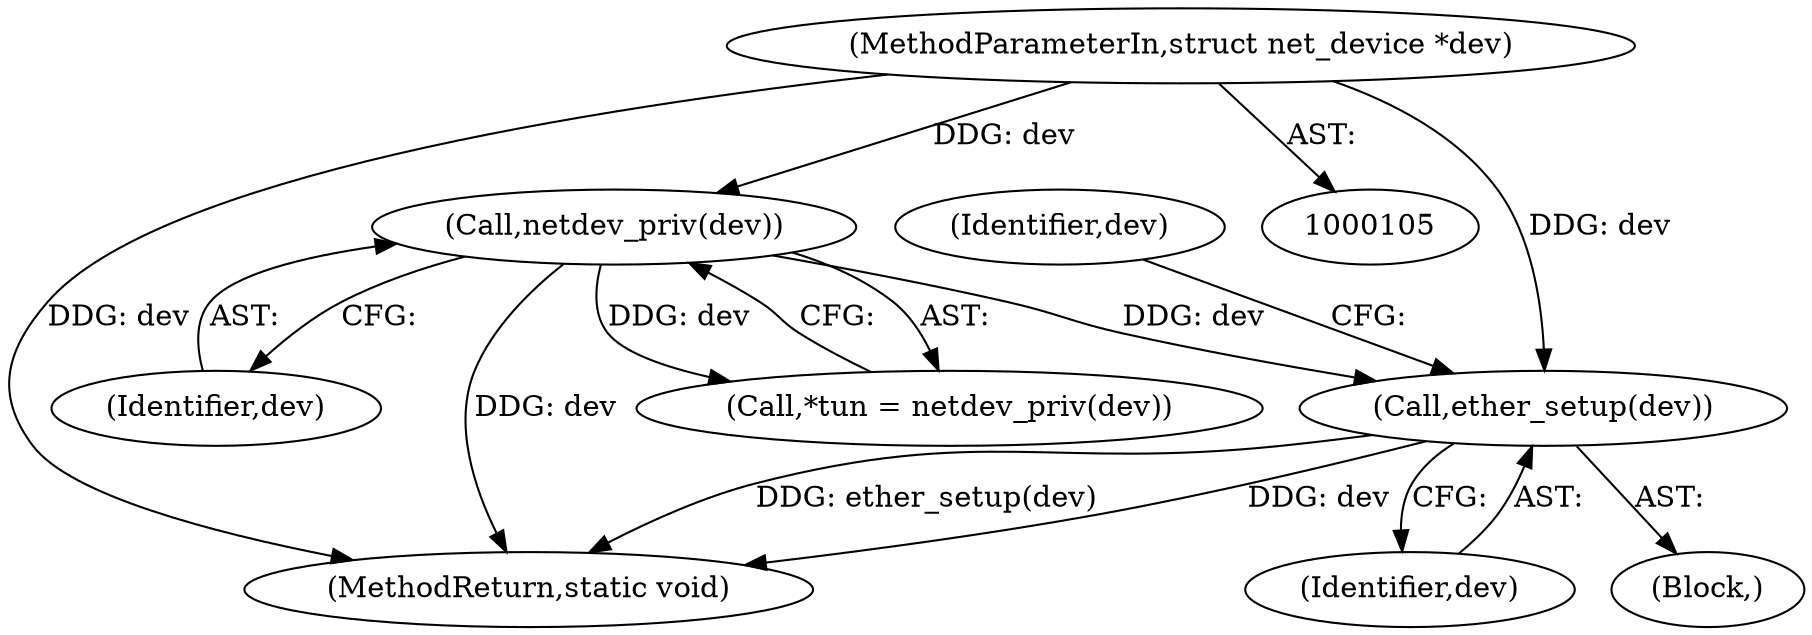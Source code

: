 digraph "0_linux_550fd08c2cebad61c548def135f67aba284c6162_4@pointer" {
"1000169" [label="(Call,ether_setup(dev))"];
"1000111" [label="(Call,netdev_priv(dev))"];
"1000106" [label="(MethodParameterIn,struct net_device *dev)"];
"1000169" [label="(Call,ether_setup(dev))"];
"1000173" [label="(Identifier,dev)"];
"1000109" [label="(Call,*tun = netdev_priv(dev))"];
"1000119" [label="(Block,)"];
"1000170" [label="(Identifier,dev)"];
"1000112" [label="(Identifier,dev)"];
"1000111" [label="(Call,netdev_priv(dev))"];
"1000186" [label="(MethodReturn,static void)"];
"1000106" [label="(MethodParameterIn,struct net_device *dev)"];
"1000169" -> "1000119"  [label="AST: "];
"1000169" -> "1000170"  [label="CFG: "];
"1000170" -> "1000169"  [label="AST: "];
"1000173" -> "1000169"  [label="CFG: "];
"1000169" -> "1000186"  [label="DDG: ether_setup(dev)"];
"1000169" -> "1000186"  [label="DDG: dev"];
"1000111" -> "1000169"  [label="DDG: dev"];
"1000106" -> "1000169"  [label="DDG: dev"];
"1000111" -> "1000109"  [label="AST: "];
"1000111" -> "1000112"  [label="CFG: "];
"1000112" -> "1000111"  [label="AST: "];
"1000109" -> "1000111"  [label="CFG: "];
"1000111" -> "1000186"  [label="DDG: dev"];
"1000111" -> "1000109"  [label="DDG: dev"];
"1000106" -> "1000111"  [label="DDG: dev"];
"1000106" -> "1000105"  [label="AST: "];
"1000106" -> "1000186"  [label="DDG: dev"];
}
